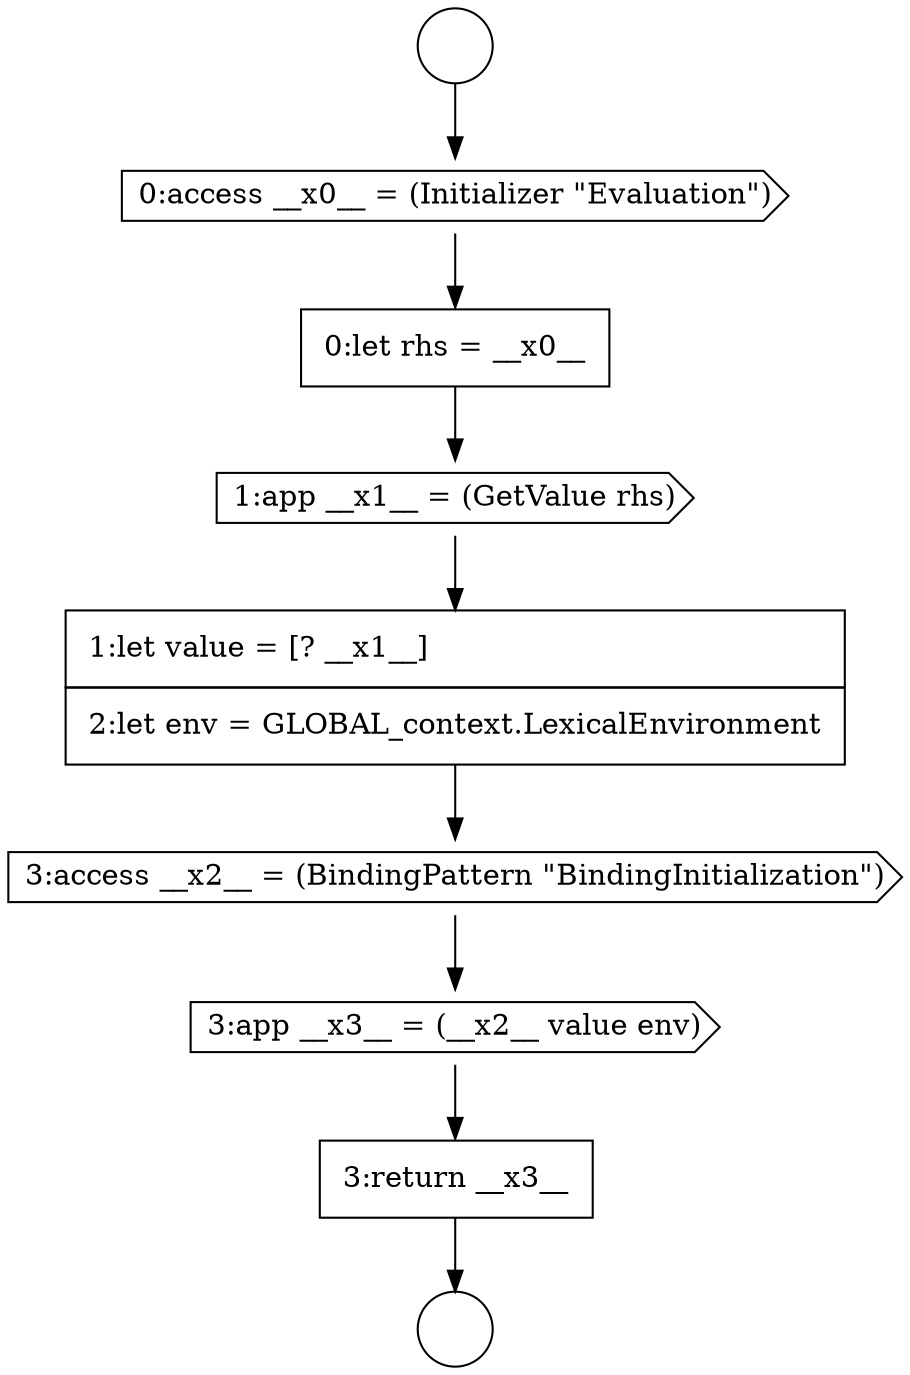 digraph {
  node5676 [shape=cds, label=<<font color="black">0:access __x0__ = (Initializer &quot;Evaluation&quot;)</font>> color="black" fillcolor="white" style=filled]
  node5674 [shape=circle label=" " color="black" fillcolor="white" style=filled]
  node5679 [shape=none, margin=0, label=<<font color="black">
    <table border="0" cellborder="1" cellspacing="0" cellpadding="10">
      <tr><td align="left">1:let value = [? __x1__]</td></tr>
      <tr><td align="left">2:let env = GLOBAL_context.LexicalEnvironment</td></tr>
    </table>
  </font>> color="black" fillcolor="white" style=filled]
  node5678 [shape=cds, label=<<font color="black">1:app __x1__ = (GetValue rhs)</font>> color="black" fillcolor="white" style=filled]
  node5675 [shape=circle label=" " color="black" fillcolor="white" style=filled]
  node5677 [shape=none, margin=0, label=<<font color="black">
    <table border="0" cellborder="1" cellspacing="0" cellpadding="10">
      <tr><td align="left">0:let rhs = __x0__</td></tr>
    </table>
  </font>> color="black" fillcolor="white" style=filled]
  node5681 [shape=cds, label=<<font color="black">3:app __x3__ = (__x2__ value env)</font>> color="black" fillcolor="white" style=filled]
  node5682 [shape=none, margin=0, label=<<font color="black">
    <table border="0" cellborder="1" cellspacing="0" cellpadding="10">
      <tr><td align="left">3:return __x3__</td></tr>
    </table>
  </font>> color="black" fillcolor="white" style=filled]
  node5680 [shape=cds, label=<<font color="black">3:access __x2__ = (BindingPattern &quot;BindingInitialization&quot;)</font>> color="black" fillcolor="white" style=filled]
  node5681 -> node5682 [ color="black"]
  node5678 -> node5679 [ color="black"]
  node5674 -> node5676 [ color="black"]
  node5676 -> node5677 [ color="black"]
  node5682 -> node5675 [ color="black"]
  node5679 -> node5680 [ color="black"]
  node5680 -> node5681 [ color="black"]
  node5677 -> node5678 [ color="black"]
}
